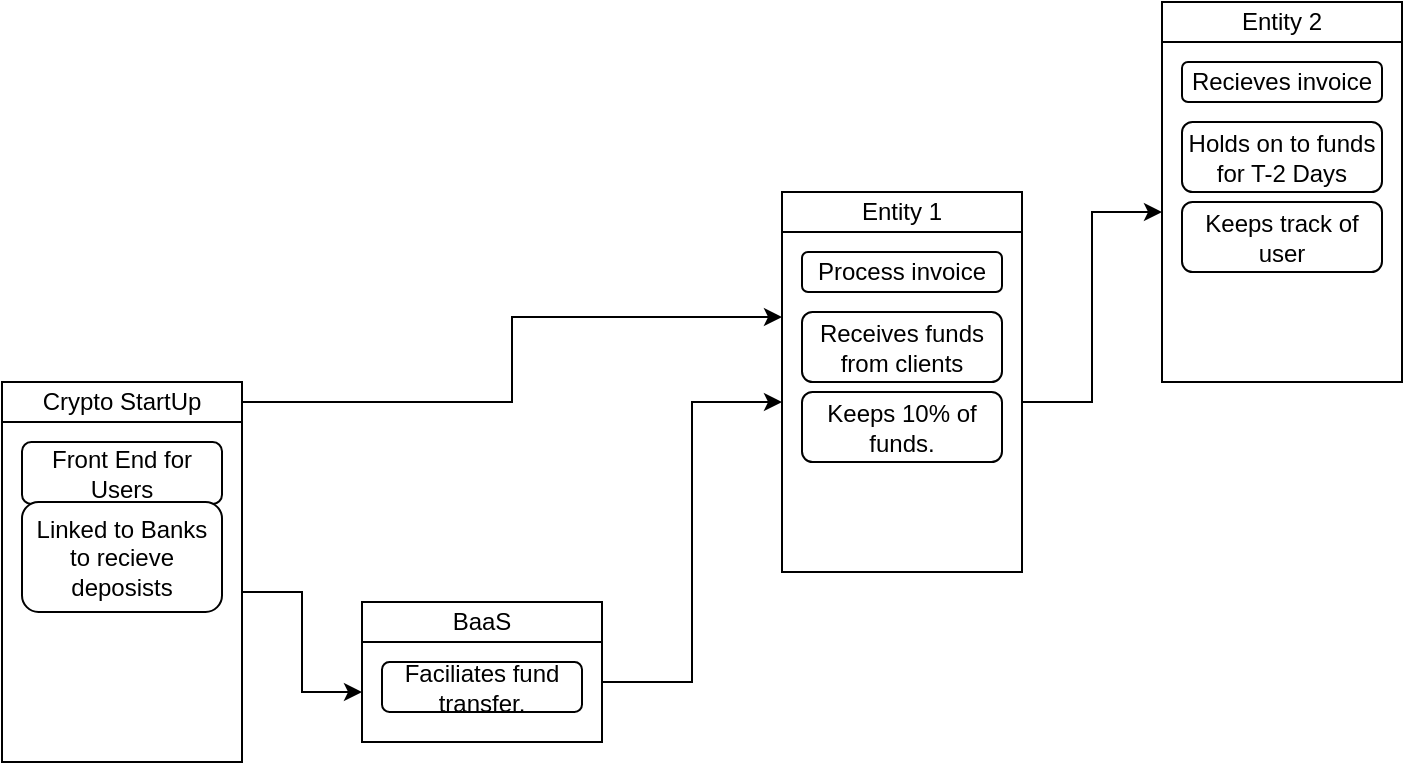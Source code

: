 <mxfile version="20.2.3" type="device"><diagram id="ZXjw-wk6dHZHVx20nEPe" name="Page-1"><mxGraphModel dx="1422" dy="865" grid="1" gridSize="10" guides="1" tooltips="1" connect="1" arrows="1" fold="1" page="1" pageScale="1" pageWidth="850" pageHeight="1100" math="0" shadow="0"><root><mxCell id="0"/><mxCell id="1" parent="0"/><mxCell id="VmDKAWhSqkoM67ne9VXT-1" value="Entity 1" style="rounded=0;whiteSpace=wrap;html=1;" vertex="1" parent="1"><mxGeometry x="440" y="175" width="120" height="20" as="geometry"/></mxCell><mxCell id="VmDKAWhSqkoM67ne9VXT-25" style="edgeStyle=orthogonalEdgeStyle;rounded=0;orthogonalLoop=1;jettySize=auto;html=1;entryX=0;entryY=0.5;entryDx=0;entryDy=0;" edge="1" parent="1" source="VmDKAWhSqkoM67ne9VXT-3" target="VmDKAWhSqkoM67ne9VXT-8"><mxGeometry relative="1" as="geometry"/></mxCell><mxCell id="VmDKAWhSqkoM67ne9VXT-3" value="" style="rounded=0;whiteSpace=wrap;html=1;" vertex="1" parent="1"><mxGeometry x="440" y="195" width="120" height="170" as="geometry"/></mxCell><mxCell id="VmDKAWhSqkoM67ne9VXT-4" value="Process invoice" style="rounded=1;whiteSpace=wrap;html=1;" vertex="1" parent="1"><mxGeometry x="450" y="205" width="100" height="20" as="geometry"/></mxCell><mxCell id="VmDKAWhSqkoM67ne9VXT-5" value="Receives funds from clients" style="rounded=1;whiteSpace=wrap;html=1;" vertex="1" parent="1"><mxGeometry x="450" y="235" width="100" height="35" as="geometry"/></mxCell><mxCell id="VmDKAWhSqkoM67ne9VXT-6" value="Keeps 10% of funds." style="rounded=1;whiteSpace=wrap;html=1;" vertex="1" parent="1"><mxGeometry x="450" y="275" width="100" height="35" as="geometry"/></mxCell><mxCell id="VmDKAWhSqkoM67ne9VXT-7" value="Entity 2" style="rounded=0;whiteSpace=wrap;html=1;" vertex="1" parent="1"><mxGeometry x="630" y="80" width="120" height="20" as="geometry"/></mxCell><mxCell id="VmDKAWhSqkoM67ne9VXT-8" value="" style="rounded=0;whiteSpace=wrap;html=1;" vertex="1" parent="1"><mxGeometry x="630" y="100" width="120" height="170" as="geometry"/></mxCell><mxCell id="VmDKAWhSqkoM67ne9VXT-9" value="Recieves invoice" style="rounded=1;whiteSpace=wrap;html=1;" vertex="1" parent="1"><mxGeometry x="640" y="110" width="100" height="20" as="geometry"/></mxCell><mxCell id="VmDKAWhSqkoM67ne9VXT-10" value="Holds on to funds for T-2 Days" style="rounded=1;whiteSpace=wrap;html=1;" vertex="1" parent="1"><mxGeometry x="640" y="140" width="100" height="35" as="geometry"/></mxCell><mxCell id="VmDKAWhSqkoM67ne9VXT-11" value="Keeps track of user" style="rounded=1;whiteSpace=wrap;html=1;" vertex="1" parent="1"><mxGeometry x="640" y="180" width="100" height="35" as="geometry"/></mxCell><mxCell id="VmDKAWhSqkoM67ne9VXT-24" style="edgeStyle=orthogonalEdgeStyle;rounded=0;orthogonalLoop=1;jettySize=auto;html=1;entryX=0;entryY=0.25;entryDx=0;entryDy=0;" edge="1" parent="1" source="VmDKAWhSqkoM67ne9VXT-13" target="VmDKAWhSqkoM67ne9VXT-3"><mxGeometry relative="1" as="geometry"/></mxCell><mxCell id="VmDKAWhSqkoM67ne9VXT-13" value="Crypto StartUp" style="rounded=0;whiteSpace=wrap;html=1;" vertex="1" parent="1"><mxGeometry x="50" y="270" width="120" height="20" as="geometry"/></mxCell><mxCell id="VmDKAWhSqkoM67ne9VXT-22" style="edgeStyle=orthogonalEdgeStyle;rounded=0;orthogonalLoop=1;jettySize=auto;html=1;entryX=0;entryY=0.5;entryDx=0;entryDy=0;" edge="1" parent="1" source="VmDKAWhSqkoM67ne9VXT-14" target="VmDKAWhSqkoM67ne9VXT-19"><mxGeometry relative="1" as="geometry"/></mxCell><mxCell id="VmDKAWhSqkoM67ne9VXT-14" value="" style="rounded=0;whiteSpace=wrap;html=1;" vertex="1" parent="1"><mxGeometry x="50" y="290" width="120" height="170" as="geometry"/></mxCell><mxCell id="VmDKAWhSqkoM67ne9VXT-15" value="Front End for Users" style="rounded=1;whiteSpace=wrap;html=1;" vertex="1" parent="1"><mxGeometry x="60" y="300" width="100" height="31" as="geometry"/></mxCell><mxCell id="VmDKAWhSqkoM67ne9VXT-16" value="Linked to Banks to recieve deposists" style="rounded=1;whiteSpace=wrap;html=1;" vertex="1" parent="1"><mxGeometry x="60" y="330" width="100" height="55" as="geometry"/></mxCell><mxCell id="VmDKAWhSqkoM67ne9VXT-23" style="edgeStyle=orthogonalEdgeStyle;rounded=0;orthogonalLoop=1;jettySize=auto;html=1;" edge="1" parent="1" source="VmDKAWhSqkoM67ne9VXT-18"><mxGeometry relative="1" as="geometry"><mxPoint x="440" y="280" as="targetPoint"/><Array as="points"><mxPoint x="290" y="420"/><mxPoint x="395" y="420"/><mxPoint x="395" y="280"/></Array></mxGeometry></mxCell><mxCell id="VmDKAWhSqkoM67ne9VXT-18" value="BaaS" style="rounded=0;whiteSpace=wrap;html=1;" vertex="1" parent="1"><mxGeometry x="230" y="380" width="120" height="20" as="geometry"/></mxCell><mxCell id="VmDKAWhSqkoM67ne9VXT-19" value="" style="rounded=0;whiteSpace=wrap;html=1;" vertex="1" parent="1"><mxGeometry x="230" y="400" width="120" height="50" as="geometry"/></mxCell><mxCell id="VmDKAWhSqkoM67ne9VXT-20" value="Faciliates fund transfer." style="rounded=1;whiteSpace=wrap;html=1;" vertex="1" parent="1"><mxGeometry x="240" y="410" width="100" height="25" as="geometry"/></mxCell></root></mxGraphModel></diagram></mxfile>